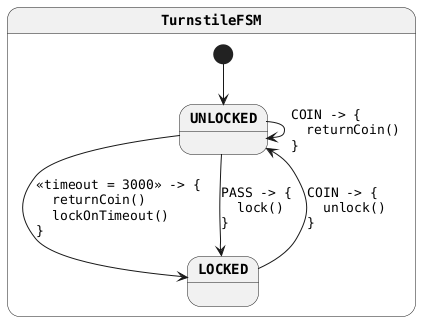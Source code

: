 @startuml
skinparam monochrome true
skinparam StateFontName Helvetica
skinparam defaultFontName Monospaced
skinparam defaultFontStyle Bold
skinparam state {
    FontStyle Bold
}
state TurnstileFSM {
[*] --> UNLOCKED
LOCKED --> UNLOCKED : COIN -> {\l  unlock()\l}
UNLOCKED --> LOCKED : <<timeout = 3000>> -> {\l  returnCoin()\l  lockOnTimeout()\l}
UNLOCKED --> LOCKED : PASS -> {\l  lock()\l}
UNLOCKED --> UNLOCKED : COIN -> {\l  returnCoin()\l}
}
@enduml
